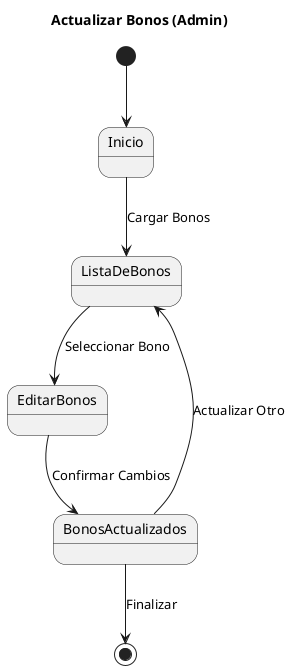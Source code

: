 @startuml
title Actualizar Bonos (Admin)

[*] --> Inicio
Inicio --> ListaDeBonos : Cargar Bonos
ListaDeBonos --> EditarBonos : Seleccionar Bono
EditarBonos --> BonosActualizados : Confirmar Cambios
BonosActualizados --> ListaDeBonos : Actualizar Otro
BonosActualizados --> [*] : Finalizar

@enduml
